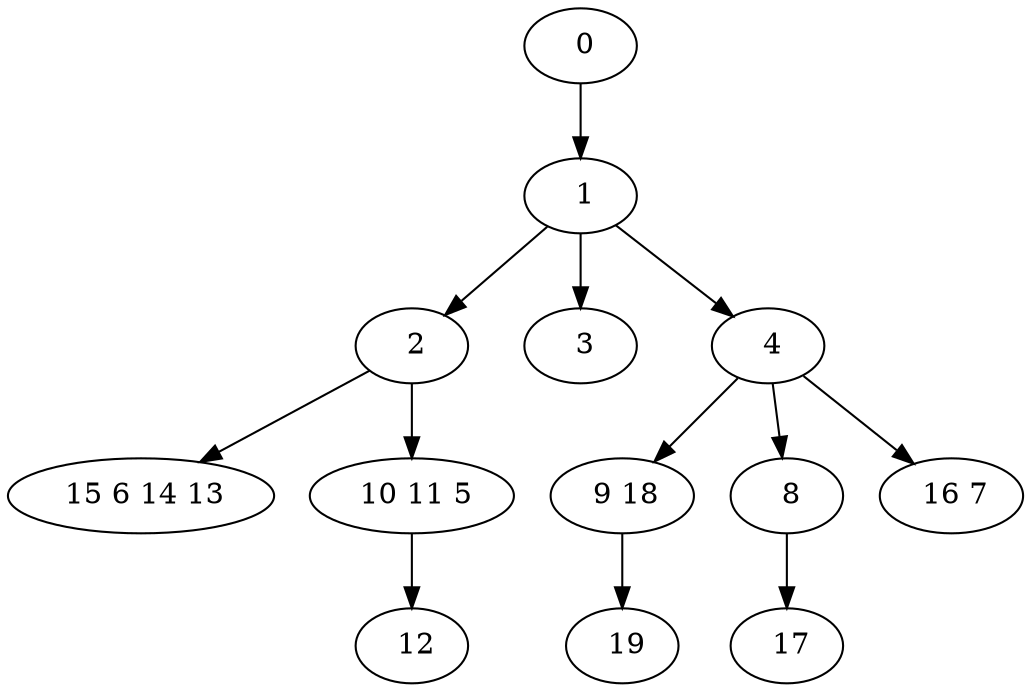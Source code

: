 digraph mytree {
" 0" -> " 1";
" 1" -> " 2";
" 1" -> " 3";
" 1" -> " 4";
" 2" -> " 15 6 14 13";
" 2" -> " 10 11 5";
" 3";
" 4" -> " 9 18";
" 4" -> " 8";
" 4" -> " 16 7";
" 15 6 14 13";
" 10 11 5" -> " 12";
" 9 18" -> " 19";
" 19";
" 8" -> " 17";
" 17";
" 16 7";
" 12";
}
